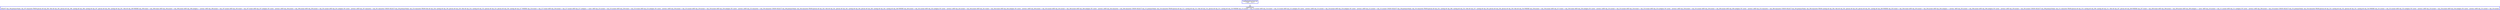 digraph  g{
node [shape=rectangle, color=black, fontcolor=black, style=bold]
0 [label="LogSkolemFunctionCall
(\"{0}\", \"{1}\")" , color = blue] ; 
1 [label="LogSQLEval 
SELECT tab_194.primaryName, tab_197.character FROM person AS tab_200, title AS tab_195, person AS tab_196, casting AS tab_198, casting AS tab_197, person AS tab_194, casting AS tab_201, title AS tab_199 WHERE tab_199.tconst = tab_198.tconst AND tab_194.nconst = tab_198.nconst AND tab_198.category = 'actress' AND tab_196.nconst = tab_197.nconst AND tab_195.tconst = tab_197.tconst AND tab_197.category IN ('actor', 'actress') AND tab_194.nconst = tab_196.nconst AND tab_200.nconst = tab_201.nconst AND tab_201.category IN ('actor', 'actress') AND tab_197.character = tab_201.character UNION SELECT tab_226.primaryName, tab_223.character FROM title AS tab_228, casting AS tab_230, person AS tab_229, title AS tab_224, casting AS tab_223, person AS tab_225, person AS tab_226, casting AS tab_227 WHERE tab_224.tconst = tab_227.tconst AND tab_226.nconst = tab_227.nconst AND tab_227.category = 'actor' AND tab_225.nconst = tab_223.nconst AND tab_228.tconst = tab_223.tconst AND tab_223.category IN ('actor', 'actress') AND tab_226.nconst = tab_225.nconst AND tab_229.nconst = tab_230.nconst AND tab_230.category IN ('actor', 'actress') AND tab_223.character = tab_230.character UNION SELECT tab_240.primaryName, tab_244.character FROM person AS tab_243, title AS tab_241, person AS tab_245, casting AS tab_244, person AS tab_240, casting AS tab_242, casting AS tab_246 WHERE tab_240.nconst = tab_242.nconst AND tab_242.category IN ('actor', 'actress') AND tab_243.nconst = tab_244.nconst AND tab_241.tconst = tab_244.tconst AND tab_244.category IN ('actor', 'actress') AND tab_240.nconst = tab_243.nconst AND tab_245.nconst = tab_246.nconst AND tab_246.category IN ('actor', 'actress') AND tab_244.character = tab_246.character UNION SELECT tab_212.primaryName, tab_216.character FROM person AS tab_212, casting AS tab_213, title AS tab_214, person AS tab_215, casting AS tab_216 WHERE tab_212.nconst = tab_213.nconst AND tab_214.tconst = tab_213.tconst AND tab_213.category IN ('actor', 'actress') AND tab_215.nconst = tab_216.nconst AND tab_216.category IN ('actor', 'actress') AND tab_212.nconst = tab_215.nconst UNION SELECT tab_258.primaryName, tab_253.character FROM person AS tab_255, casting AS tab_260, casting AS tab_253, title AS tab_257, casting AS tab_256, person AS tab_258, person AS tab_259, title AS tab_254 WHERE tab_258.nconst = tab_256.nconst AND tab_257.tconst = tab_256.tconst AND tab_256.category IN ('actor', 'actress') AND tab_255.nconst = tab_253.nconst AND tab_254.tconst = tab_253.tconst AND tab_253.category IN ('actor', 'actress') AND tab_258.nconst = tab_255.nconst AND tab_259.nconst = tab_260.nconst AND tab_260.category IN ('actor', 'actress') AND tab_253.character = tab_260.character UNION SELECT tab_203.primaryName, tab_206.character FROM casting AS tab_204, title AS tab_202, person AS tab_203, person AS tab_205, casting AS tab_206 WHERE tab_202.tconst = tab_204.tconst AND tab_203.nconst = tab_204.nconst AND tab_204.category = 'actress' AND tab_205.nconst = tab_206.nconst AND tab_206.category IN ('actor', 'actress') AND tab_203.nconst = tab_205.nconst UNION SELECT tab_208.primaryName, tab_211.character FROM person AS tab_210, casting AS tab_209, casting AS tab_211, title AS tab_207, person AS tab_208 WHERE tab_207.tconst = tab_209.tconst AND tab_208.nconst = tab_209.nconst AND tab_209.category = 'actor' AND tab_210.nconst = tab_211.nconst AND tab_211.category IN ('actor', 'actress') AND tab_208.nconst = tab_210.nconst UNION SELECT tab_231.primaryName, tab_234.character FROM person AS tab_233, casting AS tab_232, person AS tab_231, casting AS tab_234 WHERE tab_231.nconst = tab_232.nconst AND tab_232.category IN ('actor', 'actress') AND tab_233.nconst = tab_234.nconst AND tab_234.category IN ('actor', 'actress') AND tab_231.nconst = tab_233.nconst", color = blue] ; 
0 -> 1 ; 
}

